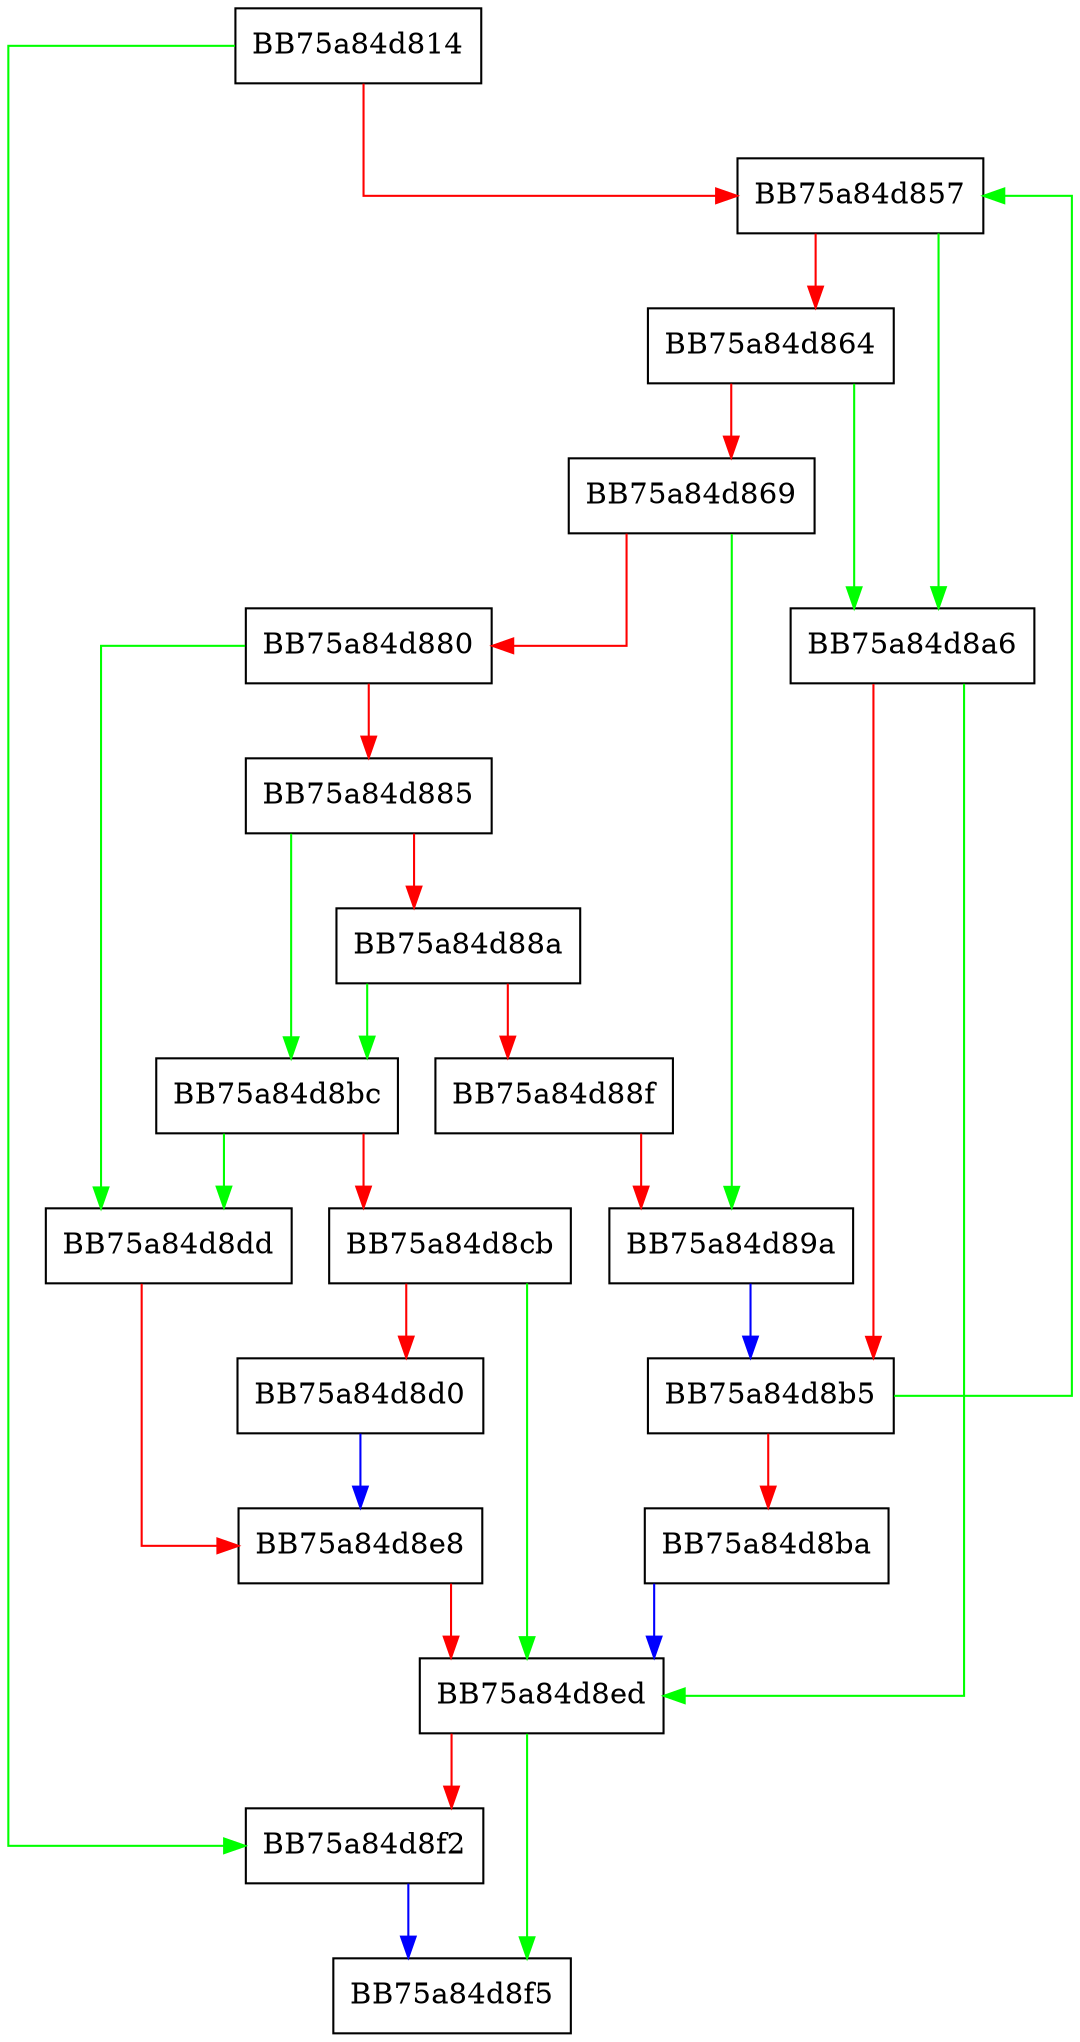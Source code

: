 digraph Write {
  node [shape="box"];
  graph [splines=ortho];
  BB75a84d814 -> BB75a84d8f2 [color="green"];
  BB75a84d814 -> BB75a84d857 [color="red"];
  BB75a84d857 -> BB75a84d8a6 [color="green"];
  BB75a84d857 -> BB75a84d864 [color="red"];
  BB75a84d864 -> BB75a84d8a6 [color="green"];
  BB75a84d864 -> BB75a84d869 [color="red"];
  BB75a84d869 -> BB75a84d89a [color="green"];
  BB75a84d869 -> BB75a84d880 [color="red"];
  BB75a84d880 -> BB75a84d8dd [color="green"];
  BB75a84d880 -> BB75a84d885 [color="red"];
  BB75a84d885 -> BB75a84d8bc [color="green"];
  BB75a84d885 -> BB75a84d88a [color="red"];
  BB75a84d88a -> BB75a84d8bc [color="green"];
  BB75a84d88a -> BB75a84d88f [color="red"];
  BB75a84d88f -> BB75a84d89a [color="red"];
  BB75a84d89a -> BB75a84d8b5 [color="blue"];
  BB75a84d8a6 -> BB75a84d8ed [color="green"];
  BB75a84d8a6 -> BB75a84d8b5 [color="red"];
  BB75a84d8b5 -> BB75a84d857 [color="green"];
  BB75a84d8b5 -> BB75a84d8ba [color="red"];
  BB75a84d8ba -> BB75a84d8ed [color="blue"];
  BB75a84d8bc -> BB75a84d8dd [color="green"];
  BB75a84d8bc -> BB75a84d8cb [color="red"];
  BB75a84d8cb -> BB75a84d8ed [color="green"];
  BB75a84d8cb -> BB75a84d8d0 [color="red"];
  BB75a84d8d0 -> BB75a84d8e8 [color="blue"];
  BB75a84d8dd -> BB75a84d8e8 [color="red"];
  BB75a84d8e8 -> BB75a84d8ed [color="red"];
  BB75a84d8ed -> BB75a84d8f5 [color="green"];
  BB75a84d8ed -> BB75a84d8f2 [color="red"];
  BB75a84d8f2 -> BB75a84d8f5 [color="blue"];
}